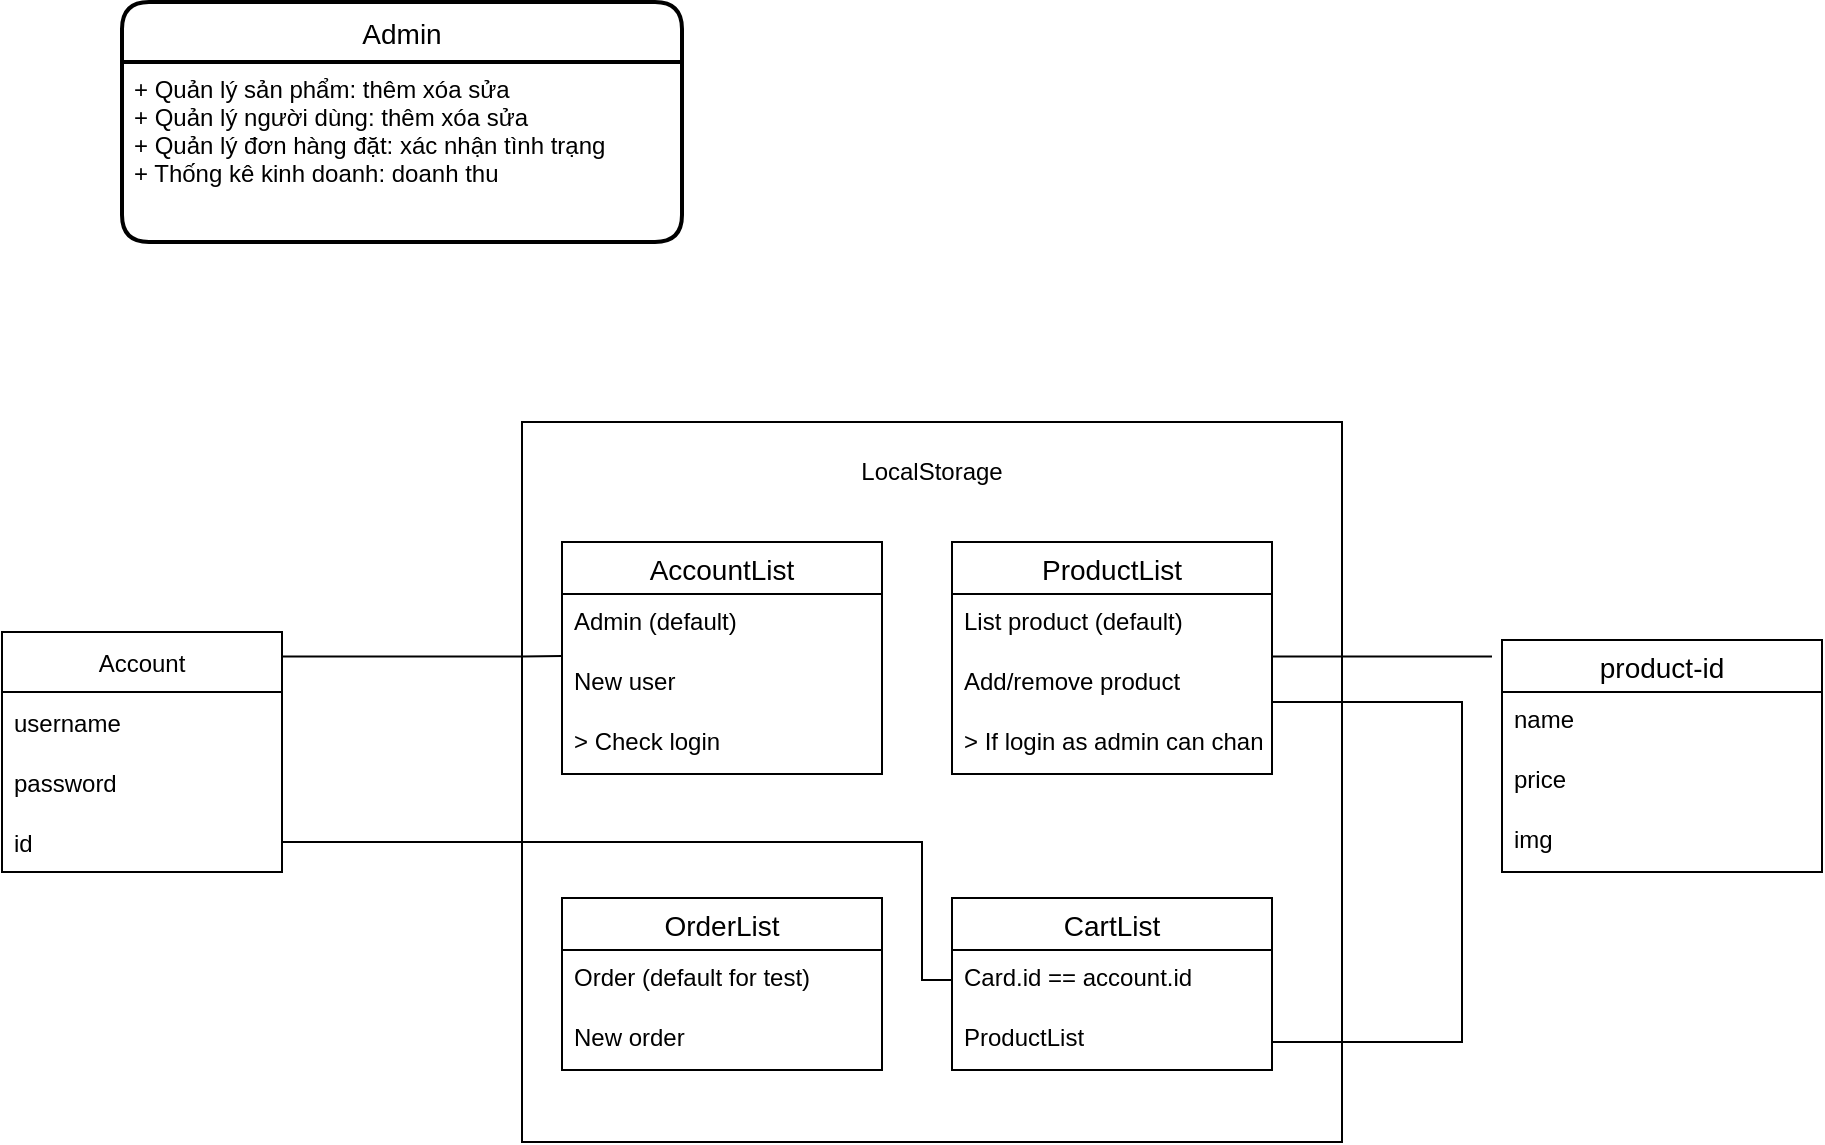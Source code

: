 <mxfile version="15.5.0" type="github">
  <diagram id="A2gb6ovF-wNH_0Qie81E" name="Page-1">
    <mxGraphModel dx="2310" dy="781" grid="1" gridSize="10" guides="1" tooltips="1" connect="1" arrows="1" fold="1" page="1" pageScale="1" pageWidth="827" pageHeight="1169" math="0" shadow="0">
      <root>
        <mxCell id="0" />
        <mxCell id="1" parent="0" />
        <mxCell id="3Y7rejbO8p2I4icDClnW-1" value="" style="rounded=0;whiteSpace=wrap;html=1;" parent="1" vertex="1">
          <mxGeometry x="90" y="230" width="410" height="360" as="geometry" />
        </mxCell>
        <mxCell id="3Y7rejbO8p2I4icDClnW-2" value="LocalStorage" style="text;html=1;strokeColor=none;fillColor=none;align=center;verticalAlign=middle;whiteSpace=wrap;rounded=0;" parent="1" vertex="1">
          <mxGeometry x="265" y="240" width="60" height="30" as="geometry" />
        </mxCell>
        <mxCell id="4B0oqPqM5RAnGnxoc8f9-5" value="AccountList" style="swimlane;fontStyle=0;childLayout=stackLayout;horizontal=1;startSize=26;horizontalStack=0;resizeParent=1;resizeParentMax=0;resizeLast=0;collapsible=1;marginBottom=0;align=center;fontSize=14;" vertex="1" parent="1">
          <mxGeometry x="110" y="290" width="160" height="116" as="geometry" />
        </mxCell>
        <mxCell id="4B0oqPqM5RAnGnxoc8f9-6" value="Admin (default)" style="text;strokeColor=none;fillColor=none;spacingLeft=4;spacingRight=4;overflow=hidden;rotatable=0;points=[[0,0.5],[1,0.5]];portConstraint=eastwest;fontSize=12;" vertex="1" parent="4B0oqPqM5RAnGnxoc8f9-5">
          <mxGeometry y="26" width="160" height="30" as="geometry" />
        </mxCell>
        <mxCell id="4B0oqPqM5RAnGnxoc8f9-7" value="New user" style="text;strokeColor=none;fillColor=none;spacingLeft=4;spacingRight=4;overflow=hidden;rotatable=0;points=[[0,0.5],[1,0.5]];portConstraint=eastwest;fontSize=12;" vertex="1" parent="4B0oqPqM5RAnGnxoc8f9-5">
          <mxGeometry y="56" width="160" height="30" as="geometry" />
        </mxCell>
        <mxCell id="4B0oqPqM5RAnGnxoc8f9-8" value="&gt; Check login" style="text;strokeColor=none;fillColor=none;spacingLeft=4;spacingRight=4;overflow=hidden;rotatable=0;points=[[0,0.5],[1,0.5]];portConstraint=eastwest;fontSize=12;" vertex="1" parent="4B0oqPqM5RAnGnxoc8f9-5">
          <mxGeometry y="86" width="160" height="30" as="geometry" />
        </mxCell>
        <mxCell id="4B0oqPqM5RAnGnxoc8f9-13" value="Account" style="swimlane;fontStyle=0;childLayout=stackLayout;horizontal=1;startSize=30;horizontalStack=0;resizeParent=1;resizeParentMax=0;resizeLast=0;collapsible=1;marginBottom=0;" vertex="1" parent="1">
          <mxGeometry x="-170" y="335" width="140" height="120" as="geometry" />
        </mxCell>
        <mxCell id="4B0oqPqM5RAnGnxoc8f9-14" value="username" style="text;strokeColor=none;fillColor=none;align=left;verticalAlign=middle;spacingLeft=4;spacingRight=4;overflow=hidden;points=[[0,0.5],[1,0.5]];portConstraint=eastwest;rotatable=0;" vertex="1" parent="4B0oqPqM5RAnGnxoc8f9-13">
          <mxGeometry y="30" width="140" height="30" as="geometry" />
        </mxCell>
        <mxCell id="4B0oqPqM5RAnGnxoc8f9-15" value="password" style="text;strokeColor=none;fillColor=none;align=left;verticalAlign=middle;spacingLeft=4;spacingRight=4;overflow=hidden;points=[[0,0.5],[1,0.5]];portConstraint=eastwest;rotatable=0;" vertex="1" parent="4B0oqPqM5RAnGnxoc8f9-13">
          <mxGeometry y="60" width="140" height="30" as="geometry" />
        </mxCell>
        <mxCell id="4B0oqPqM5RAnGnxoc8f9-16" value="id" style="text;strokeColor=none;fillColor=none;align=left;verticalAlign=middle;spacingLeft=4;spacingRight=4;overflow=hidden;points=[[0,0.5],[1,0.5]];portConstraint=eastwest;rotatable=0;" vertex="1" parent="4B0oqPqM5RAnGnxoc8f9-13">
          <mxGeometry y="90" width="140" height="30" as="geometry" />
        </mxCell>
        <mxCell id="4B0oqPqM5RAnGnxoc8f9-17" value="" style="endArrow=none;html=1;rounded=0;edgeStyle=orthogonalEdgeStyle;" edge="1" parent="1">
          <mxGeometry relative="1" as="geometry">
            <mxPoint x="-30" y="347.29" as="sourcePoint" />
            <mxPoint x="110" y="347" as="targetPoint" />
            <Array as="points">
              <mxPoint x="90" y="347.29" />
              <mxPoint x="90" y="347.29" />
            </Array>
          </mxGeometry>
        </mxCell>
        <mxCell id="4B0oqPqM5RAnGnxoc8f9-23" value="ProductList" style="swimlane;fontStyle=0;childLayout=stackLayout;horizontal=1;startSize=26;horizontalStack=0;resizeParent=1;resizeParentMax=0;resizeLast=0;collapsible=1;marginBottom=0;align=center;fontSize=14;" vertex="1" parent="1">
          <mxGeometry x="305" y="290" width="160" height="116" as="geometry" />
        </mxCell>
        <mxCell id="4B0oqPqM5RAnGnxoc8f9-24" value="List product (default)" style="text;strokeColor=none;fillColor=none;spacingLeft=4;spacingRight=4;overflow=hidden;rotatable=0;points=[[0,0.5],[1,0.5]];portConstraint=eastwest;fontSize=12;" vertex="1" parent="4B0oqPqM5RAnGnxoc8f9-23">
          <mxGeometry y="26" width="160" height="30" as="geometry" />
        </mxCell>
        <mxCell id="4B0oqPqM5RAnGnxoc8f9-25" value="Add/remove product" style="text;strokeColor=none;fillColor=none;spacingLeft=4;spacingRight=4;overflow=hidden;rotatable=0;points=[[0,0.5],[1,0.5]];portConstraint=eastwest;fontSize=12;" vertex="1" parent="4B0oqPqM5RAnGnxoc8f9-23">
          <mxGeometry y="56" width="160" height="30" as="geometry" />
        </mxCell>
        <mxCell id="4B0oqPqM5RAnGnxoc8f9-26" value="&gt; If login as admin can change" style="text;strokeColor=none;fillColor=none;spacingLeft=4;spacingRight=4;overflow=hidden;rotatable=0;points=[[0,0.5],[1,0.5]];portConstraint=eastwest;fontSize=12;" vertex="1" parent="4B0oqPqM5RAnGnxoc8f9-23">
          <mxGeometry y="86" width="160" height="30" as="geometry" />
        </mxCell>
        <mxCell id="4B0oqPqM5RAnGnxoc8f9-29" value="product-id" style="swimlane;fontStyle=0;childLayout=stackLayout;horizontal=1;startSize=26;horizontalStack=0;resizeParent=1;resizeParentMax=0;resizeLast=0;collapsible=1;marginBottom=0;align=center;fontSize=14;" vertex="1" parent="1">
          <mxGeometry x="580" y="339" width="160" height="116" as="geometry" />
        </mxCell>
        <mxCell id="4B0oqPqM5RAnGnxoc8f9-30" value="name" style="text;strokeColor=none;fillColor=none;spacingLeft=4;spacingRight=4;overflow=hidden;rotatable=0;points=[[0,0.5],[1,0.5]];portConstraint=eastwest;fontSize=12;" vertex="1" parent="4B0oqPqM5RAnGnxoc8f9-29">
          <mxGeometry y="26" width="160" height="30" as="geometry" />
        </mxCell>
        <mxCell id="4B0oqPqM5RAnGnxoc8f9-31" value="price" style="text;strokeColor=none;fillColor=none;spacingLeft=4;spacingRight=4;overflow=hidden;rotatable=0;points=[[0,0.5],[1,0.5]];portConstraint=eastwest;fontSize=12;" vertex="1" parent="4B0oqPqM5RAnGnxoc8f9-29">
          <mxGeometry y="56" width="160" height="30" as="geometry" />
        </mxCell>
        <mxCell id="4B0oqPqM5RAnGnxoc8f9-32" value="img" style="text;strokeColor=none;fillColor=none;spacingLeft=4;spacingRight=4;overflow=hidden;rotatable=0;points=[[0,0.5],[1,0.5]];portConstraint=eastwest;fontSize=12;" vertex="1" parent="4B0oqPqM5RAnGnxoc8f9-29">
          <mxGeometry y="86" width="160" height="30" as="geometry" />
        </mxCell>
        <mxCell id="4B0oqPqM5RAnGnxoc8f9-37" value="" style="endArrow=none;html=1;rounded=0;edgeStyle=orthogonalEdgeStyle;" edge="1" parent="1">
          <mxGeometry relative="1" as="geometry">
            <mxPoint x="465" y="347.29" as="sourcePoint" />
            <mxPoint x="575" y="347.29" as="targetPoint" />
          </mxGeometry>
        </mxCell>
        <mxCell id="4B0oqPqM5RAnGnxoc8f9-39" value="Admin" style="swimlane;childLayout=stackLayout;horizontal=1;startSize=30;horizontalStack=0;rounded=1;fontSize=14;fontStyle=0;strokeWidth=2;resizeParent=0;resizeLast=1;shadow=0;dashed=0;align=center;" vertex="1" parent="1">
          <mxGeometry x="-110" y="20" width="280" height="120" as="geometry" />
        </mxCell>
        <mxCell id="4B0oqPqM5RAnGnxoc8f9-40" value="+ Quản lý sản phẩm: thêm xóa sửa&#xa;+ Quản lý người dùng: thêm xóa sửa&#xa;+ Quản lý đơn hàng đặt: xác nhận tình trạng&#xa;+ Thống kê kinh doanh: doanh thu" style="align=left;strokeColor=none;fillColor=none;spacingLeft=4;fontSize=12;verticalAlign=top;resizable=0;rotatable=0;part=1;" vertex="1" parent="4B0oqPqM5RAnGnxoc8f9-39">
          <mxGeometry y="30" width="280" height="90" as="geometry" />
        </mxCell>
        <mxCell id="4B0oqPqM5RAnGnxoc8f9-45" value="CartList" style="swimlane;fontStyle=0;childLayout=stackLayout;horizontal=1;startSize=26;horizontalStack=0;resizeParent=1;resizeParentMax=0;resizeLast=0;collapsible=1;marginBottom=0;align=center;fontSize=14;" vertex="1" parent="1">
          <mxGeometry x="305" y="468" width="160" height="86" as="geometry" />
        </mxCell>
        <mxCell id="4B0oqPqM5RAnGnxoc8f9-46" value="Card.id == account.id" style="text;strokeColor=none;fillColor=none;spacingLeft=4;spacingRight=4;overflow=hidden;rotatable=0;points=[[0,0.5],[1,0.5]];portConstraint=eastwest;fontSize=12;" vertex="1" parent="4B0oqPqM5RAnGnxoc8f9-45">
          <mxGeometry y="26" width="160" height="30" as="geometry" />
        </mxCell>
        <mxCell id="4B0oqPqM5RAnGnxoc8f9-47" value="ProductList" style="text;strokeColor=none;fillColor=none;spacingLeft=4;spacingRight=4;overflow=hidden;rotatable=0;points=[[0,0.5],[1,0.5]];portConstraint=eastwest;fontSize=12;" vertex="1" parent="4B0oqPqM5RAnGnxoc8f9-45">
          <mxGeometry y="56" width="160" height="30" as="geometry" />
        </mxCell>
        <mxCell id="4B0oqPqM5RAnGnxoc8f9-58" value="" style="endArrow=none;html=1;rounded=0;edgeStyle=orthogonalEdgeStyle;entryX=1;entryY=0.5;entryDx=0;entryDy=0;" edge="1" parent="1" target="4B0oqPqM5RAnGnxoc8f9-47">
          <mxGeometry relative="1" as="geometry">
            <mxPoint x="465" y="370" as="sourcePoint" />
            <mxPoint x="540" y="540" as="targetPoint" />
            <Array as="points">
              <mxPoint x="560" y="370" />
              <mxPoint x="560" y="540" />
              <mxPoint x="465" y="540" />
            </Array>
          </mxGeometry>
        </mxCell>
        <mxCell id="4B0oqPqM5RAnGnxoc8f9-59" value="" style="endArrow=none;html=1;rounded=0;edgeStyle=orthogonalEdgeStyle;entryX=0;entryY=0.5;entryDx=0;entryDy=0;" edge="1" parent="1" target="4B0oqPqM5RAnGnxoc8f9-46">
          <mxGeometry relative="1" as="geometry">
            <mxPoint x="-30" y="440" as="sourcePoint" />
            <mxPoint x="130" y="440" as="targetPoint" />
            <Array as="points">
              <mxPoint x="290" y="440" />
              <mxPoint x="290" y="509" />
            </Array>
          </mxGeometry>
        </mxCell>
        <mxCell id="4B0oqPqM5RAnGnxoc8f9-60" value="OrderList" style="swimlane;fontStyle=0;childLayout=stackLayout;horizontal=1;startSize=26;horizontalStack=0;resizeParent=1;resizeParentMax=0;resizeLast=0;collapsible=1;marginBottom=0;align=center;fontSize=14;" vertex="1" parent="1">
          <mxGeometry x="110" y="468" width="160" height="86" as="geometry" />
        </mxCell>
        <mxCell id="4B0oqPqM5RAnGnxoc8f9-61" value="Order (default for test)" style="text;strokeColor=none;fillColor=none;spacingLeft=4;spacingRight=4;overflow=hidden;rotatable=0;points=[[0,0.5],[1,0.5]];portConstraint=eastwest;fontSize=12;" vertex="1" parent="4B0oqPqM5RAnGnxoc8f9-60">
          <mxGeometry y="26" width="160" height="30" as="geometry" />
        </mxCell>
        <mxCell id="4B0oqPqM5RAnGnxoc8f9-62" value="New order" style="text;strokeColor=none;fillColor=none;spacingLeft=4;spacingRight=4;overflow=hidden;rotatable=0;points=[[0,0.5],[1,0.5]];portConstraint=eastwest;fontSize=12;" vertex="1" parent="4B0oqPqM5RAnGnxoc8f9-60">
          <mxGeometry y="56" width="160" height="30" as="geometry" />
        </mxCell>
      </root>
    </mxGraphModel>
  </diagram>
</mxfile>
